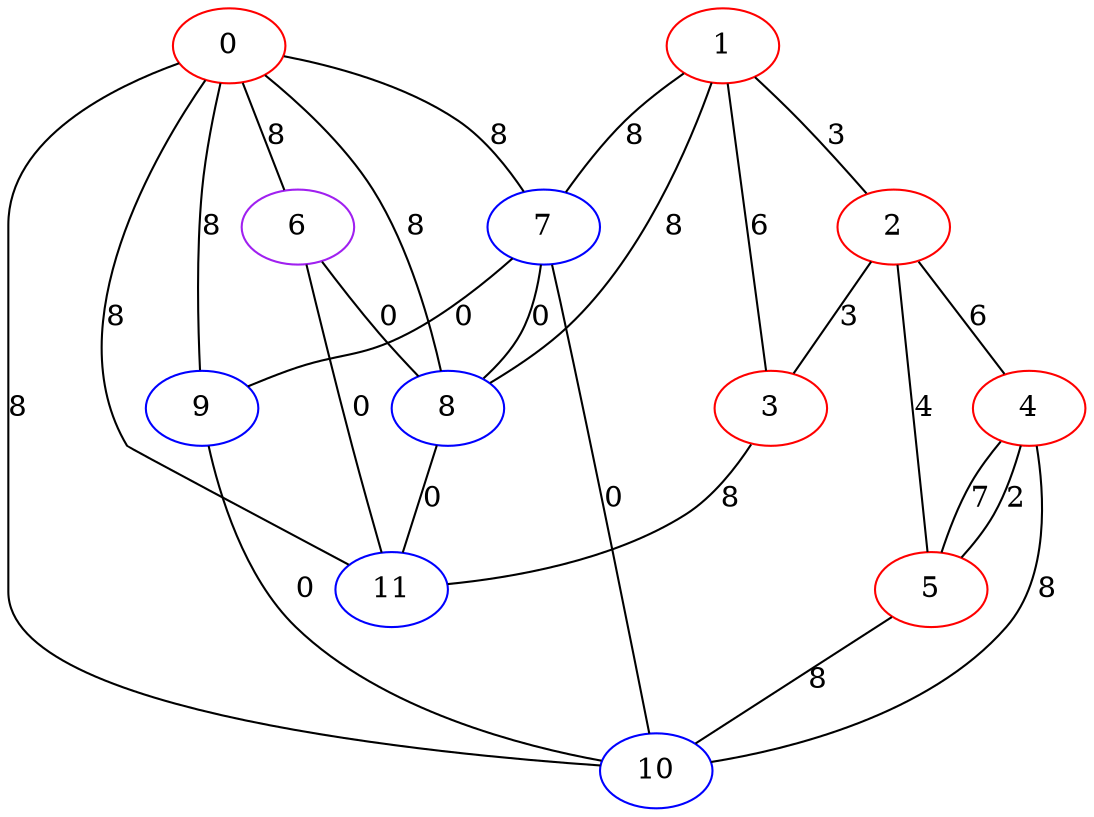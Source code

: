 graph "" {
0 [color=red, weight=1];
1 [color=red, weight=1];
2 [color=red, weight=1];
3 [color=red, weight=1];
4 [color=red, weight=1];
5 [color=red, weight=1];
6 [color=purple, weight=4];
7 [color=blue, weight=3];
8 [color=blue, weight=3];
9 [color=blue, weight=3];
10 [color=blue, weight=3];
11 [color=blue, weight=3];
0 -- 6  [key=0, label=8];
0 -- 7  [key=0, label=8];
0 -- 8  [key=0, label=8];
0 -- 9  [key=0, label=8];
0 -- 10  [key=0, label=8];
0 -- 11  [key=0, label=8];
1 -- 8  [key=0, label=8];
1 -- 2  [key=0, label=3];
1 -- 3  [key=0, label=6];
1 -- 7  [key=0, label=8];
2 -- 3  [key=0, label=3];
2 -- 4  [key=0, label=6];
2 -- 5  [key=0, label=4];
3 -- 11  [key=0, label=8];
4 -- 10  [key=0, label=8];
4 -- 5  [key=0, label=2];
4 -- 5  [key=1, label=7];
5 -- 10  [key=0, label=8];
6 -- 8  [key=0, label=0];
6 -- 11  [key=0, label=0];
7 -- 9  [key=0, label=0];
7 -- 10  [key=0, label=0];
7 -- 8  [key=0, label=0];
8 -- 11  [key=0, label=0];
9 -- 10  [key=0, label=0];
}
